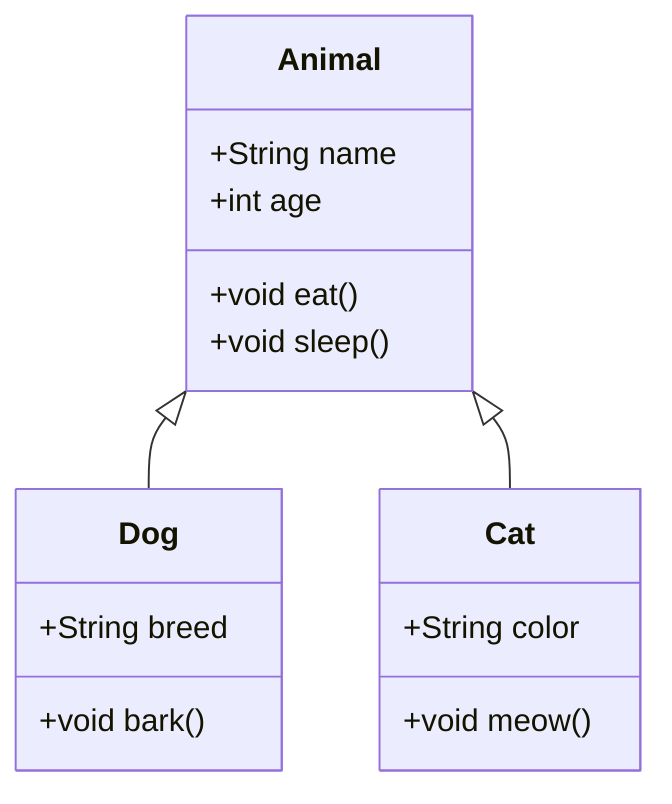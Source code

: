 classDiagram
    class Animal {
        +String name
        +int age
        +void eat()
        +void sleep()
    }

    class Dog {
        +String breed
        +void bark()
    }

    class Cat {
        +String color
        +void meow()
    }

    Animal <|-- Dog
    Animal <|-- Cat